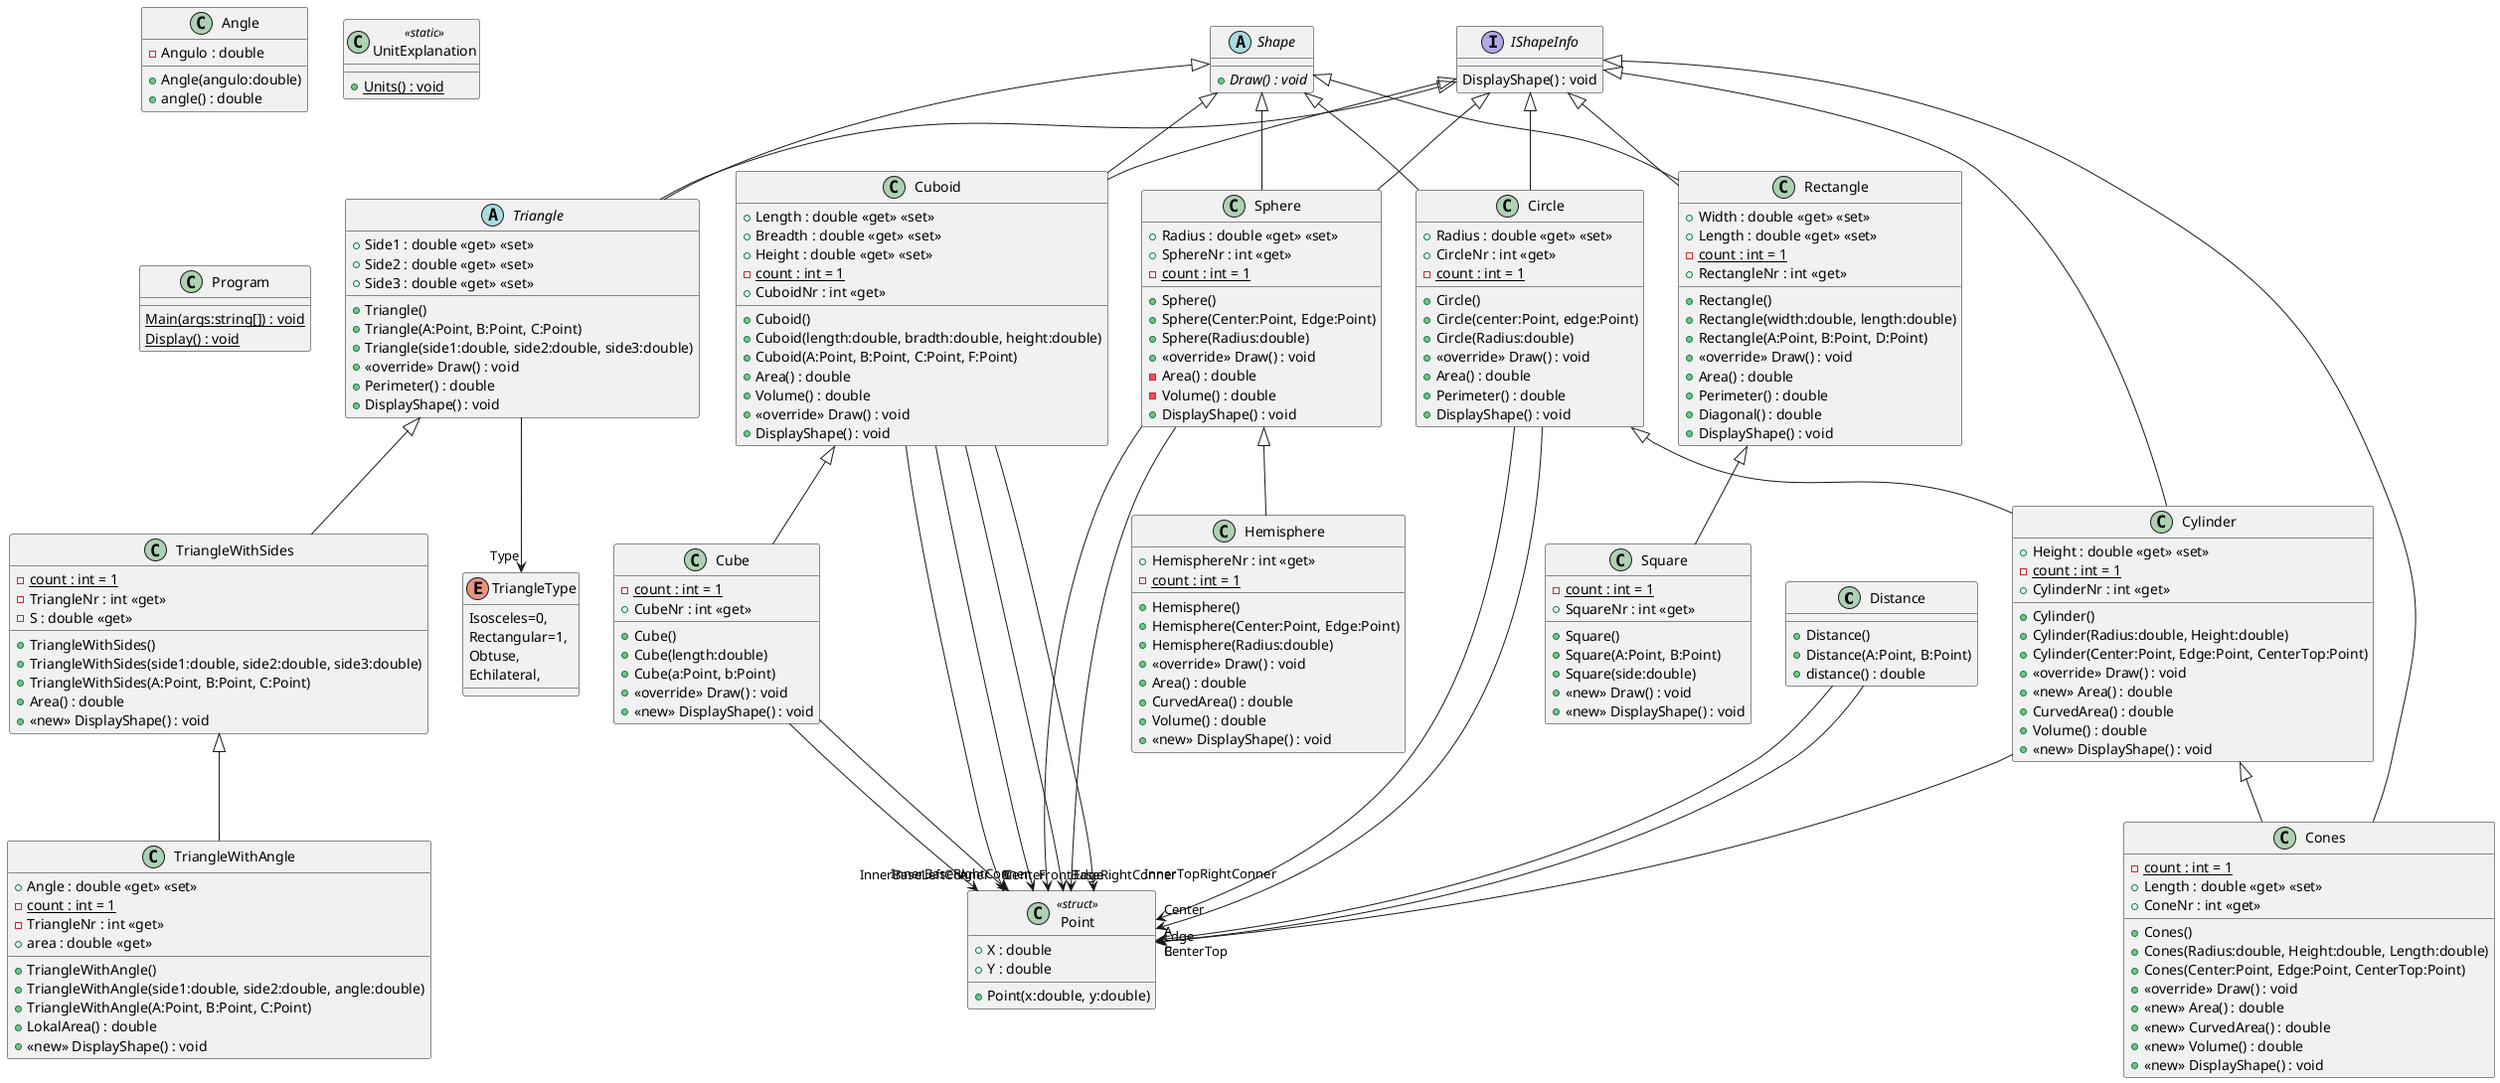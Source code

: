@startuml
class Distance {
    + Distance()
    + Distance(A:Point, B:Point)
    + distance() : double
}
Distance --> "A" Point
Distance --> "B" Point
class Circle {
    + Radius : double <<get>> <<set>>
    + CircleNr : int <<get>>
    - {static} count : int = 1
    + Circle()
    + Circle(center:Point, edge:Point)
    + Circle(Radius:double)
    + <<override>> Draw() : void
    + Area() : double
    + Perimeter() : double
    + DisplayShape() : void
}
Shape <|-- Circle
IShapeInfo <|-- Circle
Circle --> "Center" Point
Circle --> "Edge" Point
class Cylinder {
    + Height : double <<get>> <<set>>
    - {static} count : int = 1
    + CylinderNr : int <<get>>
    + Cylinder()
    + Cylinder(Radius:double, Height:double)
    + Cylinder(Center:Point, Edge:Point, CenterTop:Point)
    + <<override>> Draw() : void
    + <<new>> Area() : double
    + CurvedArea() : double
    + Volume() : double
    + <<new>> DisplayShape() : void
}
Circle <|-- Cylinder
IShapeInfo <|-- Cylinder
Cylinder --> "CenterTop" Point
class TriangleWithSides {
    - {static} count : int = 1
    - TriangleNr : int <<get>>
    + TriangleWithSides()
    + TriangleWithSides(side1:double, side2:double, side3:double)
    + TriangleWithSides(A:Point, B:Point, C:Point)
    - S : double <<get>>
    + Area() : double
    + <<new>> DisplayShape() : void
}
Triangle <|-- TriangleWithSides
class Cube {
    - {static} count : int = 1
    + CubeNr : int <<get>>
    + Cube()
    + Cube(length:double)
    + Cube(a:Point, b:Point)
    + <<override>> Draw() : void
    + <<new>> DisplayShape() : void
}
Cuboid <|-- Cube
Cube --> "A" Point
Cube --> "B" Point
class Angle {
    - Angulo : double
    + Angle(angulo:double)
    + angle() : double
}
class Hemisphere {
    + HemisphereNr : int <<get>>
    - {static} count : int = 1
    + Hemisphere()
    + Hemisphere(Center:Point, Edge:Point)
    + Hemisphere(Radius:double)
    + <<override>> Draw() : void
    + Area() : double
    + CurvedArea() : double
    + Volume() : double
    + <<new>> DisplayShape() : void
}
Sphere <|-- Hemisphere
class Rectangle {
    + Width : double <<get>> <<set>>
    + Length : double <<get>> <<set>>
    - {static} count : int = 1
    + RectangleNr : int <<get>>
    + Rectangle()
    + Rectangle(width:double, length:double)
    + Rectangle(A:Point, B:Point, D:Point)
    + <<override>> Draw() : void
    + Area() : double
    + Perimeter() : double
    + Diagonal() : double
    + DisplayShape() : void
}
Shape <|-- Rectangle
IShapeInfo <|-- Rectangle
class UnitExplanation <<static>> {
    + {static} Units() : void
}
interface IShapeInfo {
    DisplayShape() : void
}
abstract class Triangle {
    + Side1 : double <<get>> <<set>>
    + Side2 : double <<get>> <<set>>
    + Side3 : double <<get>> <<set>>
    + Triangle()
    + Triangle(A:Point, B:Point, C:Point)
    + Triangle(side1:double, side2:double, side3:double)
    + <<override>> Draw() : void
    + Perimeter() : double
    + DisplayShape() : void
}
Shape <|-- Triangle
IShapeInfo <|-- Triangle
Triangle --> "Type" TriangleType
class Cuboid {
    + Length : double <<get>> <<set>>
    + Breadth : double <<get>> <<set>>
    + Height : double <<get>> <<set>>
    - {static} count : int = 1
    + CuboidNr : int <<get>>
    + Cuboid()
    + Cuboid(length:double, bradth:double, height:double)
    + Cuboid(A:Point, B:Point, C:Point, F:Point)
    + Area() : double
    + Volume() : double
    + <<override>> Draw() : void
    + DisplayShape() : void
}
Shape <|-- Cuboid
IShapeInfo <|-- Cuboid
Cuboid --> "InnerBaseLeftConner" Point
Cuboid --> "FrontBaseRightConner" Point
Cuboid --> "InnerBaseRightConner" Point
Cuboid --> "InnerTopRightConner" Point
class Cones {
    - {static} count : int = 1
    + Length : double <<get>> <<set>>
    + ConeNr : int <<get>>
    + Cones()
    + Cones(Radius:double, Height:double, Length:double)
    + Cones(Center:Point, Edge:Point, CenterTop:Point)
    + <<override>> Draw() : void
    + <<new>> Area() : double
    + <<new>> CurvedArea() : double
    + <<new>> Volume() : double
    + <<new>> DisplayShape() : void
}
Cylinder <|-- Cones
IShapeInfo <|-- Cones
class Sphere {
    + Radius : double <<get>> <<set>>
    + SphereNr : int <<get>>
    - {static} count : int = 1
    + Sphere()
    + Sphere(Center:Point, Edge:Point)
    + Sphere(Radius:double)
    + <<override>> Draw() : void
    - Area() : double
    - Volume() : double
    + DisplayShape() : void
}
Shape <|-- Sphere
IShapeInfo <|-- Sphere
Sphere --> "Center" Point
Sphere --> "Edge" Point
enum TriangleType {
    Isosceles=0,
    Rectangular=1,
    Obtuse,
    Echilateral,
}
class TriangleWithAngle {
    + Angle : double <<get>> <<set>>
    - {static} count : int = 1
    - TriangleNr : int <<get>>
    + TriangleWithAngle()
    + TriangleWithAngle(side1:double, side2:double, angle:double)
    + TriangleWithAngle(A:Point, B:Point, C:Point)
    + LokalArea() : double
    + area : double <<get>>
    + <<new>> DisplayShape() : void
}
TriangleWithSides <|-- TriangleWithAngle
class Program {
    {static} Main(args:string[]) : void
    {static} Display() : void
}
abstract class Shape {
    + {abstract} Draw() : void
}
class Square {
    - {static} count : int = 1
    + SquareNr : int <<get>>
    + Square()
    + Square(A:Point, B:Point)
    + Square(side:double)
    + <<new>> Draw() : void
    + <<new>> DisplayShape() : void
}
Rectangle <|-- Square
class Point <<struct>> {
    + X : double
    + Y : double
    + Point(x:double, y:double)
}
@enduml
